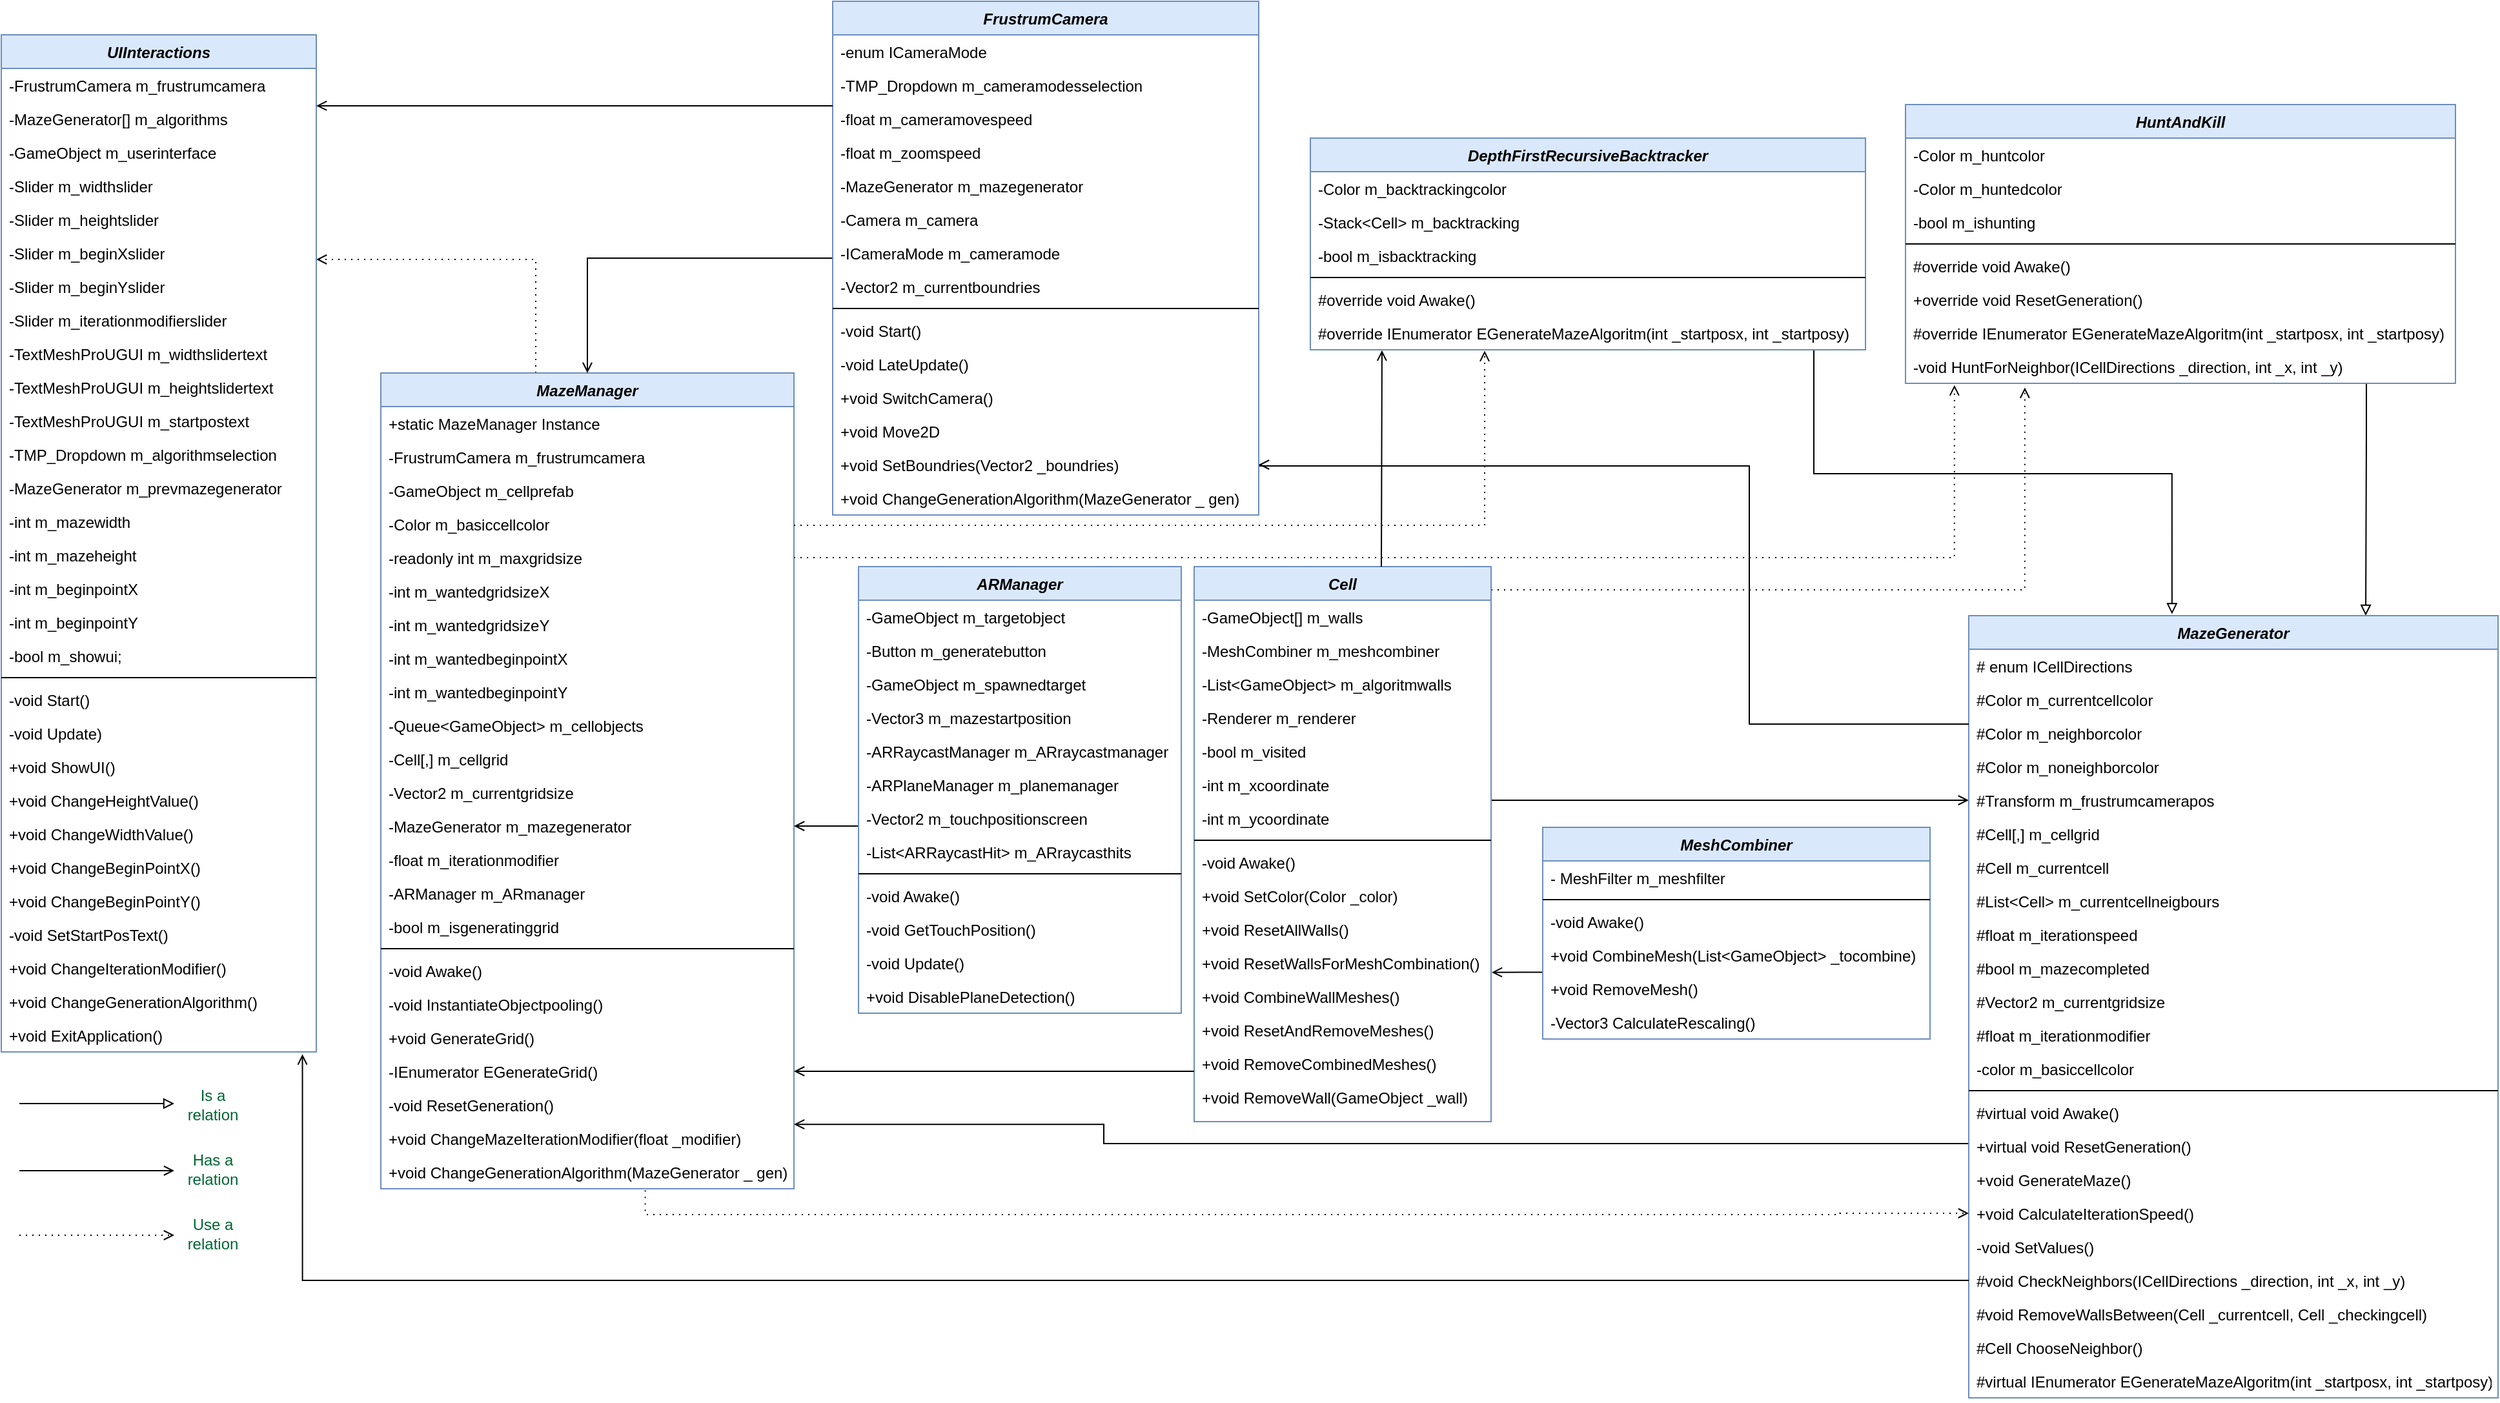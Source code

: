<mxfile version="16.5.6" type="device"><diagram id="C5RBs43oDa-KdzZeNtuy" name="Page-1"><mxGraphModel dx="3574" dy="1006" grid="1" gridSize="10" guides="1" tooltips="1" connect="1" arrows="1" fold="1" page="1" pageScale="1" pageWidth="827" pageHeight="1169" math="0" shadow="0"><root><mxCell id="WIyWlLk6GJQsqaUBKTNV-0"/><mxCell id="WIyWlLk6GJQsqaUBKTNV-1" parent="WIyWlLk6GJQsqaUBKTNV-0"/><mxCell id="4rWdpl6CpF9wYyraY0wM-166" style="edgeStyle=orthogonalEdgeStyle;rounded=0;orthogonalLoop=1;jettySize=auto;html=1;fontColor=#006633;endArrow=open;endFill=0;entryX=0;entryY=0.5;entryDx=0;entryDy=0;" parent="WIyWlLk6GJQsqaUBKTNV-1" target="4rWdpl6CpF9wYyraY0wM-70" edge="1"><mxGeometry relative="1" as="geometry"><mxPoint x="-180" y="596" as="targetPoint"/><Array as="points"><mxPoint x="-500" y="619"/><mxPoint x="-500" y="619"/></Array><mxPoint x="-480" y="619" as="sourcePoint"/></mxGeometry></mxCell><mxCell id="4rWdpl6CpF9wYyraY0wM-194" style="edgeStyle=orthogonalEdgeStyle;rounded=0;orthogonalLoop=1;jettySize=auto;html=1;dashed=1;dashPattern=1 4;fontColor=#006633;endArrow=open;endFill=0;entryX=0.217;entryY=1.125;entryDx=0;entryDy=0;entryPerimeter=0;" parent="WIyWlLk6GJQsqaUBKTNV-1" source="4rWdpl6CpF9wYyraY0wM-0" target="4rWdpl6CpF9wYyraY0wM-66" edge="1"><mxGeometry relative="1" as="geometry"><mxPoint x="-330" y="426" as="targetPoint"/><Array as="points"><mxPoint x="-87" y="456"/></Array><mxPoint x="-480" y="456" as="sourcePoint"/></mxGeometry></mxCell><mxCell id="4rWdpl6CpF9wYyraY0wM-0" value="Cell" style="swimlane;fontStyle=3;align=center;verticalAlign=top;childLayout=stackLayout;horizontal=1;startSize=26;horizontalStack=0;resizeParent=1;resizeLast=0;collapsible=1;marginBottom=0;rounded=0;shadow=0;strokeWidth=1;fillColor=#dae8fc;strokeColor=#6c8ebf;" parent="WIyWlLk6GJQsqaUBKTNV-1" vertex="1"><mxGeometry x="-730" y="438" width="230" height="430" as="geometry"><mxRectangle x="230" y="140" width="160" height="26" as="alternateBounds"/></mxGeometry></mxCell><mxCell id="4rWdpl6CpF9wYyraY0wM-3" value="-GameObject[] m_walls" style="text;align=left;verticalAlign=top;spacingLeft=4;spacingRight=4;overflow=hidden;rotatable=0;points=[[0,0.5],[1,0.5]];portConstraint=eastwest;rounded=0;shadow=0;html=0;" parent="4rWdpl6CpF9wYyraY0wM-0" vertex="1"><mxGeometry y="26" width="230" height="26" as="geometry"/></mxCell><mxCell id="4rWdpl6CpF9wYyraY0wM-39" value="-MeshCombiner m_meshcombiner" style="text;align=left;verticalAlign=top;spacingLeft=4;spacingRight=4;overflow=hidden;rotatable=0;points=[[0,0.5],[1,0.5]];portConstraint=eastwest;rounded=0;shadow=0;html=0;" parent="4rWdpl6CpF9wYyraY0wM-0" vertex="1"><mxGeometry y="52" width="230" height="26" as="geometry"/></mxCell><mxCell id="4rWdpl6CpF9wYyraY0wM-40" value="-List&lt;GameObject&gt; m_algoritmwalls" style="text;align=left;verticalAlign=top;spacingLeft=4;spacingRight=4;overflow=hidden;rotatable=0;points=[[0,0.5],[1,0.5]];portConstraint=eastwest;rounded=0;shadow=0;html=0;" parent="4rWdpl6CpF9wYyraY0wM-0" vertex="1"><mxGeometry y="78" width="230" height="26" as="geometry"/></mxCell><mxCell id="4rWdpl6CpF9wYyraY0wM-41" value="-Renderer m_renderer" style="text;align=left;verticalAlign=top;spacingLeft=4;spacingRight=4;overflow=hidden;rotatable=0;points=[[0,0.5],[1,0.5]];portConstraint=eastwest;rounded=0;shadow=0;html=0;" parent="4rWdpl6CpF9wYyraY0wM-0" vertex="1"><mxGeometry y="104" width="230" height="26" as="geometry"/></mxCell><mxCell id="4rWdpl6CpF9wYyraY0wM-42" value="-bool m_visited" style="text;align=left;verticalAlign=top;spacingLeft=4;spacingRight=4;overflow=hidden;rotatable=0;points=[[0,0.5],[1,0.5]];portConstraint=eastwest;rounded=0;shadow=0;html=0;" parent="4rWdpl6CpF9wYyraY0wM-0" vertex="1"><mxGeometry y="130" width="230" height="26" as="geometry"/></mxCell><mxCell id="4rWdpl6CpF9wYyraY0wM-43" value="-int m_xcoordinate" style="text;align=left;verticalAlign=top;spacingLeft=4;spacingRight=4;overflow=hidden;rotatable=0;points=[[0,0.5],[1,0.5]];portConstraint=eastwest;rounded=0;shadow=0;html=0;" parent="4rWdpl6CpF9wYyraY0wM-0" vertex="1"><mxGeometry y="156" width="230" height="26" as="geometry"/></mxCell><mxCell id="4rWdpl6CpF9wYyraY0wM-44" value="-int m_ycoordinate" style="text;align=left;verticalAlign=top;spacingLeft=4;spacingRight=4;overflow=hidden;rotatable=0;points=[[0,0.5],[1,0.5]];portConstraint=eastwest;rounded=0;shadow=0;html=0;" parent="4rWdpl6CpF9wYyraY0wM-0" vertex="1"><mxGeometry y="182" width="230" height="26" as="geometry"/></mxCell><mxCell id="4rWdpl6CpF9wYyraY0wM-4" value="" style="line;html=1;strokeWidth=1;align=left;verticalAlign=middle;spacingTop=-1;spacingLeft=3;spacingRight=3;rotatable=0;labelPosition=right;points=[];portConstraint=eastwest;" parent="4rWdpl6CpF9wYyraY0wM-0" vertex="1"><mxGeometry y="208" width="230" height="8" as="geometry"/></mxCell><mxCell id="4rWdpl6CpF9wYyraY0wM-54" value="-void Awake()" style="text;align=left;verticalAlign=top;spacingLeft=4;spacingRight=4;overflow=hidden;rotatable=0;points=[[0,0.5],[1,0.5]];portConstraint=eastwest;" parent="4rWdpl6CpF9wYyraY0wM-0" vertex="1"><mxGeometry y="216" width="230" height="26" as="geometry"/></mxCell><mxCell id="4rWdpl6CpF9wYyraY0wM-5" value="+void SetColor(Color _color)" style="text;align=left;verticalAlign=top;spacingLeft=4;spacingRight=4;overflow=hidden;rotatable=0;points=[[0,0.5],[1,0.5]];portConstraint=eastwest;" parent="4rWdpl6CpF9wYyraY0wM-0" vertex="1"><mxGeometry y="242" width="230" height="26" as="geometry"/></mxCell><mxCell id="4rWdpl6CpF9wYyraY0wM-45" value="+void ResetAllWalls()" style="text;align=left;verticalAlign=top;spacingLeft=4;spacingRight=4;overflow=hidden;rotatable=0;points=[[0,0.5],[1,0.5]];portConstraint=eastwest;" parent="4rWdpl6CpF9wYyraY0wM-0" vertex="1"><mxGeometry y="268" width="230" height="26" as="geometry"/></mxCell><mxCell id="4rWdpl6CpF9wYyraY0wM-49" value="+void ResetWallsForMeshCombination()" style="text;align=left;verticalAlign=top;spacingLeft=4;spacingRight=4;overflow=hidden;rotatable=0;points=[[0,0.5],[1,0.5]];portConstraint=eastwest;" parent="4rWdpl6CpF9wYyraY0wM-0" vertex="1"><mxGeometry y="294" width="230" height="26" as="geometry"/></mxCell><mxCell id="4rWdpl6CpF9wYyraY0wM-50" value="+void CombineWallMeshes()    " style="text;align=left;verticalAlign=top;spacingLeft=4;spacingRight=4;overflow=hidden;rotatable=0;points=[[0,0.5],[1,0.5]];portConstraint=eastwest;" parent="4rWdpl6CpF9wYyraY0wM-0" vertex="1"><mxGeometry y="320" width="230" height="26" as="geometry"/></mxCell><mxCell id="4rWdpl6CpF9wYyraY0wM-51" value="+void ResetAndRemoveMeshes()" style="text;align=left;verticalAlign=top;spacingLeft=4;spacingRight=4;overflow=hidden;rotatable=0;points=[[0,0.5],[1,0.5]];portConstraint=eastwest;" parent="4rWdpl6CpF9wYyraY0wM-0" vertex="1"><mxGeometry y="346" width="230" height="26" as="geometry"/></mxCell><mxCell id="4rWdpl6CpF9wYyraY0wM-52" value="+void RemoveCombinedMeshes()" style="text;align=left;verticalAlign=top;spacingLeft=4;spacingRight=4;overflow=hidden;rotatable=0;points=[[0,0.5],[1,0.5]];portConstraint=eastwest;" parent="4rWdpl6CpF9wYyraY0wM-0" vertex="1"><mxGeometry y="372" width="230" height="26" as="geometry"/></mxCell><mxCell id="4rWdpl6CpF9wYyraY0wM-53" value="+void RemoveWall(GameObject _wall)" style="text;align=left;verticalAlign=top;spacingLeft=4;spacingRight=4;overflow=hidden;rotatable=0;points=[[0,0.5],[1,0.5]];portConstraint=eastwest;" parent="4rWdpl6CpF9wYyraY0wM-0" vertex="1"><mxGeometry y="398" width="230" height="26" as="geometry"/></mxCell><mxCell id="4rWdpl6CpF9wYyraY0wM-164" style="edgeStyle=orthogonalEdgeStyle;rounded=0;orthogonalLoop=1;jettySize=auto;html=1;entryX=0.384;entryY=-0.002;entryDx=0;entryDy=0;entryPerimeter=0;fontColor=#006633;endArrow=block;endFill=0;" parent="WIyWlLk6GJQsqaUBKTNV-1" source="4rWdpl6CpF9wYyraY0wM-11" target="4rWdpl6CpF9wYyraY0wM-23" edge="1"><mxGeometry relative="1" as="geometry"><Array as="points"><mxPoint x="-250" y="366"/><mxPoint x="27" y="366"/></Array></mxGeometry></mxCell><mxCell id="4rWdpl6CpF9wYyraY0wM-11" value="DepthFirstRecursiveBacktracker" style="swimlane;fontStyle=3;align=center;verticalAlign=top;childLayout=stackLayout;horizontal=1;startSize=26;horizontalStack=0;resizeParent=1;resizeLast=0;collapsible=1;marginBottom=0;rounded=0;shadow=0;strokeWidth=1;fillColor=#dae8fc;strokeColor=#6c8ebf;" parent="WIyWlLk6GJQsqaUBKTNV-1" vertex="1"><mxGeometry x="-640" y="106" width="430" height="164" as="geometry"><mxRectangle x="230" y="140" width="160" height="26" as="alternateBounds"/></mxGeometry></mxCell><mxCell id="4rWdpl6CpF9wYyraY0wM-12" value="-Color m_backtrackingcolor" style="text;align=left;verticalAlign=top;spacingLeft=4;spacingRight=4;overflow=hidden;rotatable=0;points=[[0,0.5],[1,0.5]];portConstraint=eastwest;rounded=0;shadow=0;html=0;" parent="4rWdpl6CpF9wYyraY0wM-11" vertex="1"><mxGeometry y="26" width="430" height="26" as="geometry"/></mxCell><mxCell id="4rWdpl6CpF9wYyraY0wM-58" value="-Stack&lt;Cell&gt; m_backtracking" style="text;align=left;verticalAlign=top;spacingLeft=4;spacingRight=4;overflow=hidden;rotatable=0;points=[[0,0.5],[1,0.5]];portConstraint=eastwest;rounded=0;shadow=0;html=0;" parent="4rWdpl6CpF9wYyraY0wM-11" vertex="1"><mxGeometry y="52" width="430" height="26" as="geometry"/></mxCell><mxCell id="4rWdpl6CpF9wYyraY0wM-59" value="-bool m_isbacktracking" style="text;align=left;verticalAlign=top;spacingLeft=4;spacingRight=4;overflow=hidden;rotatable=0;points=[[0,0.5],[1,0.5]];portConstraint=eastwest;rounded=0;shadow=0;html=0;" parent="4rWdpl6CpF9wYyraY0wM-11" vertex="1"><mxGeometry y="78" width="430" height="26" as="geometry"/></mxCell><mxCell id="4rWdpl6CpF9wYyraY0wM-13" value="" style="line;html=1;strokeWidth=1;align=left;verticalAlign=middle;spacingTop=-1;spacingLeft=3;spacingRight=3;rotatable=0;labelPosition=right;points=[];portConstraint=eastwest;" parent="4rWdpl6CpF9wYyraY0wM-11" vertex="1"><mxGeometry y="104" width="430" height="8" as="geometry"/></mxCell><mxCell id="4rWdpl6CpF9wYyraY0wM-14" value="#override void Awake()" style="text;align=left;verticalAlign=top;spacingLeft=4;spacingRight=4;overflow=hidden;rotatable=0;points=[[0,0.5],[1,0.5]];portConstraint=eastwest;" parent="4rWdpl6CpF9wYyraY0wM-11" vertex="1"><mxGeometry y="112" width="430" height="26" as="geometry"/></mxCell><mxCell id="4rWdpl6CpF9wYyraY0wM-60" value="#override IEnumerator EGenerateMazeAlgoritm(int _startposx, int _startposy)" style="text;align=left;verticalAlign=top;spacingLeft=4;spacingRight=4;overflow=hidden;rotatable=0;points=[[0,0.5],[1,0.5]];portConstraint=eastwest;" parent="4rWdpl6CpF9wYyraY0wM-11" vertex="1"><mxGeometry y="138" width="430" height="26" as="geometry"/></mxCell><mxCell id="4rWdpl6CpF9wYyraY0wM-165" style="edgeStyle=orthogonalEdgeStyle;rounded=0;orthogonalLoop=1;jettySize=auto;html=1;fontColor=#006633;endArrow=block;endFill=0;entryX=0.75;entryY=0;entryDx=0;entryDy=0;" parent="WIyWlLk6GJQsqaUBKTNV-1" source="4rWdpl6CpF9wYyraY0wM-15" target="4rWdpl6CpF9wYyraY0wM-23" edge="1"><mxGeometry relative="1" as="geometry"><Array as="points"><mxPoint x="178" y="336"/><mxPoint x="177" y="476"/></Array></mxGeometry></mxCell><mxCell id="4rWdpl6CpF9wYyraY0wM-15" value="HuntAndKill" style="swimlane;fontStyle=3;align=center;verticalAlign=top;childLayout=stackLayout;horizontal=1;startSize=26;horizontalStack=0;resizeParent=1;resizeLast=0;collapsible=1;marginBottom=0;rounded=0;shadow=0;strokeWidth=1;fillColor=#dae8fc;strokeColor=#6c8ebf;" parent="WIyWlLk6GJQsqaUBKTNV-1" vertex="1"><mxGeometry x="-179" y="80" width="426" height="216" as="geometry"><mxRectangle x="230" y="140" width="160" height="26" as="alternateBounds"/></mxGeometry></mxCell><mxCell id="4rWdpl6CpF9wYyraY0wM-16" value="-Color m_huntcolor" style="text;align=left;verticalAlign=top;spacingLeft=4;spacingRight=4;overflow=hidden;rotatable=0;points=[[0,0.5],[1,0.5]];portConstraint=eastwest;rounded=0;shadow=0;html=0;" parent="4rWdpl6CpF9wYyraY0wM-15" vertex="1"><mxGeometry y="26" width="426" height="26" as="geometry"/></mxCell><mxCell id="4rWdpl6CpF9wYyraY0wM-62" value="-Color m_huntedcolor" style="text;align=left;verticalAlign=top;spacingLeft=4;spacingRight=4;overflow=hidden;rotatable=0;points=[[0,0.5],[1,0.5]];portConstraint=eastwest;rounded=0;shadow=0;html=0;" parent="4rWdpl6CpF9wYyraY0wM-15" vertex="1"><mxGeometry y="52" width="426" height="26" as="geometry"/></mxCell><mxCell id="4rWdpl6CpF9wYyraY0wM-63" value="-bool m_ishunting" style="text;align=left;verticalAlign=top;spacingLeft=4;spacingRight=4;overflow=hidden;rotatable=0;points=[[0,0.5],[1,0.5]];portConstraint=eastwest;rounded=0;shadow=0;html=0;" parent="4rWdpl6CpF9wYyraY0wM-15" vertex="1"><mxGeometry y="78" width="426" height="26" as="geometry"/></mxCell><mxCell id="4rWdpl6CpF9wYyraY0wM-17" value="" style="line;html=1;strokeWidth=1;align=left;verticalAlign=middle;spacingTop=-1;spacingLeft=3;spacingRight=3;rotatable=0;labelPosition=right;points=[];portConstraint=eastwest;" parent="4rWdpl6CpF9wYyraY0wM-15" vertex="1"><mxGeometry y="104" width="426" height="8" as="geometry"/></mxCell><mxCell id="4rWdpl6CpF9wYyraY0wM-18" value="#override void Awake()" style="text;align=left;verticalAlign=top;spacingLeft=4;spacingRight=4;overflow=hidden;rotatable=0;points=[[0,0.5],[1,0.5]];portConstraint=eastwest;" parent="4rWdpl6CpF9wYyraY0wM-15" vertex="1"><mxGeometry y="112" width="426" height="26" as="geometry"/></mxCell><mxCell id="4rWdpl6CpF9wYyraY0wM-64" value="+override void ResetGeneration()" style="text;align=left;verticalAlign=top;spacingLeft=4;spacingRight=4;overflow=hidden;rotatable=0;points=[[0,0.5],[1,0.5]];portConstraint=eastwest;" parent="4rWdpl6CpF9wYyraY0wM-15" vertex="1"><mxGeometry y="138" width="426" height="26" as="geometry"/></mxCell><mxCell id="4rWdpl6CpF9wYyraY0wM-65" value="#override IEnumerator EGenerateMazeAlgoritm(int _startposx, int _startposy)" style="text;align=left;verticalAlign=top;spacingLeft=4;spacingRight=4;overflow=hidden;rotatable=0;points=[[0,0.5],[1,0.5]];portConstraint=eastwest;" parent="4rWdpl6CpF9wYyraY0wM-15" vertex="1"><mxGeometry y="164" width="426" height="26" as="geometry"/></mxCell><mxCell id="4rWdpl6CpF9wYyraY0wM-66" value="-void HuntForNeighbor(ICellDirections _direction, int _x, int _y)" style="text;align=left;verticalAlign=top;spacingLeft=4;spacingRight=4;overflow=hidden;rotatable=0;points=[[0,0.5],[1,0.5]];portConstraint=eastwest;" parent="4rWdpl6CpF9wYyraY0wM-15" vertex="1"><mxGeometry y="190" width="426" height="26" as="geometry"/></mxCell><mxCell id="4rWdpl6CpF9wYyraY0wM-201" style="edgeStyle=orthogonalEdgeStyle;rounded=0;orthogonalLoop=1;jettySize=auto;html=1;dashed=1;dashPattern=1 4;fontColor=#006633;endArrow=open;endFill=0;" parent="WIyWlLk6GJQsqaUBKTNV-1" source="4rWdpl6CpF9wYyraY0wM-19" target="4rWdpl6CpF9wYyraY0wM-138" edge="1"><mxGeometry relative="1" as="geometry"><Array as="points"><mxPoint x="-1240" y="200"/></Array><mxPoint x="-1350" y="240" as="targetPoint"/></mxGeometry></mxCell><mxCell id="4rWdpl6CpF9wYyraY0wM-19" value="MazeManager" style="swimlane;fontStyle=3;align=center;verticalAlign=top;childLayout=stackLayout;horizontal=1;startSize=26;horizontalStack=0;resizeParent=1;resizeLast=0;collapsible=1;marginBottom=0;rounded=0;shadow=0;strokeWidth=1;fillColor=#dae8fc;strokeColor=#6c8ebf;" parent="WIyWlLk6GJQsqaUBKTNV-1" vertex="1"><mxGeometry x="-1360" y="288" width="320" height="632" as="geometry"><mxRectangle x="230" y="140" width="160" height="26" as="alternateBounds"/></mxGeometry></mxCell><mxCell id="4rWdpl6CpF9wYyraY0wM-20" value="+static MazeManager Instance" style="text;align=left;verticalAlign=top;spacingLeft=4;spacingRight=4;overflow=hidden;rotatable=0;points=[[0,0.5],[1,0.5]];portConstraint=eastwest;rounded=0;shadow=0;html=0;" parent="4rWdpl6CpF9wYyraY0wM-19" vertex="1"><mxGeometry y="26" width="320" height="26" as="geometry"/></mxCell><mxCell id="4rWdpl6CpF9wYyraY0wM-90" value="-FrustrumCamera m_frustrumcamera" style="text;align=left;verticalAlign=top;spacingLeft=4;spacingRight=4;overflow=hidden;rotatable=0;points=[[0,0.5],[1,0.5]];portConstraint=eastwest;rounded=0;shadow=0;html=0;" parent="4rWdpl6CpF9wYyraY0wM-19" vertex="1"><mxGeometry y="52" width="320" height="26" as="geometry"/></mxCell><mxCell id="4rWdpl6CpF9wYyraY0wM-91" value="-GameObject m_cellprefab" style="text;align=left;verticalAlign=top;spacingLeft=4;spacingRight=4;overflow=hidden;rotatable=0;points=[[0,0.5],[1,0.5]];portConstraint=eastwest;rounded=0;shadow=0;html=0;" parent="4rWdpl6CpF9wYyraY0wM-19" vertex="1"><mxGeometry y="78" width="320" height="26" as="geometry"/></mxCell><mxCell id="4rWdpl6CpF9wYyraY0wM-92" value="-Color m_basiccellcolor" style="text;align=left;verticalAlign=top;spacingLeft=4;spacingRight=4;overflow=hidden;rotatable=0;points=[[0,0.5],[1,0.5]];portConstraint=eastwest;rounded=0;shadow=0;html=0;" parent="4rWdpl6CpF9wYyraY0wM-19" vertex="1"><mxGeometry y="104" width="320" height="26" as="geometry"/></mxCell><mxCell id="4rWdpl6CpF9wYyraY0wM-100" value="-readonly int m_maxgridsize" style="text;align=left;verticalAlign=top;spacingLeft=4;spacingRight=4;overflow=hidden;rotatable=0;points=[[0,0.5],[1,0.5]];portConstraint=eastwest;rounded=0;shadow=0;html=0;" parent="4rWdpl6CpF9wYyraY0wM-19" vertex="1"><mxGeometry y="130" width="320" height="26" as="geometry"/></mxCell><mxCell id="4rWdpl6CpF9wYyraY0wM-101" value="-int m_wantedgridsizeX" style="text;align=left;verticalAlign=top;spacingLeft=4;spacingRight=4;overflow=hidden;rotatable=0;points=[[0,0.5],[1,0.5]];portConstraint=eastwest;rounded=0;shadow=0;html=0;" parent="4rWdpl6CpF9wYyraY0wM-19" vertex="1"><mxGeometry y="156" width="320" height="26" as="geometry"/></mxCell><mxCell id="4rWdpl6CpF9wYyraY0wM-102" value="-int m_wantedgridsizeY" style="text;align=left;verticalAlign=top;spacingLeft=4;spacingRight=4;overflow=hidden;rotatable=0;points=[[0,0.5],[1,0.5]];portConstraint=eastwest;rounded=0;shadow=0;html=0;" parent="4rWdpl6CpF9wYyraY0wM-19" vertex="1"><mxGeometry y="182" width="320" height="26" as="geometry"/></mxCell><mxCell id="4rWdpl6CpF9wYyraY0wM-103" value="-int m_wantedbeginpointX" style="text;align=left;verticalAlign=top;spacingLeft=4;spacingRight=4;overflow=hidden;rotatable=0;points=[[0,0.5],[1,0.5]];portConstraint=eastwest;rounded=0;shadow=0;html=0;" parent="4rWdpl6CpF9wYyraY0wM-19" vertex="1"><mxGeometry y="208" width="320" height="26" as="geometry"/></mxCell><mxCell id="4rWdpl6CpF9wYyraY0wM-104" value="-int m_wantedbeginpointY" style="text;align=left;verticalAlign=top;spacingLeft=4;spacingRight=4;overflow=hidden;rotatable=0;points=[[0,0.5],[1,0.5]];portConstraint=eastwest;rounded=0;shadow=0;html=0;" parent="4rWdpl6CpF9wYyraY0wM-19" vertex="1"><mxGeometry y="234" width="320" height="26" as="geometry"/></mxCell><mxCell id="4rWdpl6CpF9wYyraY0wM-105" value="-Queue&lt;GameObject&gt; m_cellobjects" style="text;align=left;verticalAlign=top;spacingLeft=4;spacingRight=4;overflow=hidden;rotatable=0;points=[[0,0.5],[1,0.5]];portConstraint=eastwest;rounded=0;shadow=0;html=0;" parent="4rWdpl6CpF9wYyraY0wM-19" vertex="1"><mxGeometry y="260" width="320" height="26" as="geometry"/></mxCell><mxCell id="4rWdpl6CpF9wYyraY0wM-106" value="-Cell[,] m_cellgrid" style="text;align=left;verticalAlign=top;spacingLeft=4;spacingRight=4;overflow=hidden;rotatable=0;points=[[0,0.5],[1,0.5]];portConstraint=eastwest;rounded=0;shadow=0;html=0;" parent="4rWdpl6CpF9wYyraY0wM-19" vertex="1"><mxGeometry y="286" width="320" height="26" as="geometry"/></mxCell><mxCell id="4rWdpl6CpF9wYyraY0wM-107" value="-Vector2 m_currentgridsize" style="text;align=left;verticalAlign=top;spacingLeft=4;spacingRight=4;overflow=hidden;rotatable=0;points=[[0,0.5],[1,0.5]];portConstraint=eastwest;rounded=0;shadow=0;html=0;" parent="4rWdpl6CpF9wYyraY0wM-19" vertex="1"><mxGeometry y="312" width="320" height="26" as="geometry"/></mxCell><mxCell id="4rWdpl6CpF9wYyraY0wM-89" value="-MazeGenerator m_mazegenerator" style="text;align=left;verticalAlign=top;spacingLeft=4;spacingRight=4;overflow=hidden;rotatable=0;points=[[0,0.5],[1,0.5]];portConstraint=eastwest;rounded=0;shadow=0;html=0;" parent="4rWdpl6CpF9wYyraY0wM-19" vertex="1"><mxGeometry y="338" width="320" height="26" as="geometry"/></mxCell><mxCell id="4rWdpl6CpF9wYyraY0wM-108" value="-float m_iterationmodifier" style="text;align=left;verticalAlign=top;spacingLeft=4;spacingRight=4;overflow=hidden;rotatable=0;points=[[0,0.5],[1,0.5]];portConstraint=eastwest;rounded=0;shadow=0;html=0;" parent="4rWdpl6CpF9wYyraY0wM-19" vertex="1"><mxGeometry y="364" width="320" height="26" as="geometry"/></mxCell><mxCell id="khYzuCj1tqdCpnQ2MoFA-79" value="-ARManager m_ARmanager" style="text;align=left;verticalAlign=top;spacingLeft=4;spacingRight=4;overflow=hidden;rotatable=0;points=[[0,0.5],[1,0.5]];portConstraint=eastwest;rounded=0;shadow=0;html=0;" vertex="1" parent="4rWdpl6CpF9wYyraY0wM-19"><mxGeometry y="390" width="320" height="26" as="geometry"/></mxCell><mxCell id="khYzuCj1tqdCpnQ2MoFA-80" value="-bool m_isgeneratinggrid" style="text;align=left;verticalAlign=top;spacingLeft=4;spacingRight=4;overflow=hidden;rotatable=0;points=[[0,0.5],[1,0.5]];portConstraint=eastwest;rounded=0;shadow=0;html=0;" vertex="1" parent="4rWdpl6CpF9wYyraY0wM-19"><mxGeometry y="416" width="320" height="26" as="geometry"/></mxCell><mxCell id="4rWdpl6CpF9wYyraY0wM-21" value="" style="line;html=1;strokeWidth=1;align=left;verticalAlign=middle;spacingTop=-1;spacingLeft=3;spacingRight=3;rotatable=0;labelPosition=right;points=[];portConstraint=eastwest;" parent="4rWdpl6CpF9wYyraY0wM-19" vertex="1"><mxGeometry y="442" width="320" height="8" as="geometry"/></mxCell><mxCell id="4rWdpl6CpF9wYyraY0wM-98" value="-void Awake()" style="text;align=left;verticalAlign=top;spacingLeft=4;spacingRight=4;overflow=hidden;rotatable=0;points=[[0,0.5],[1,0.5]];portConstraint=eastwest;" parent="4rWdpl6CpF9wYyraY0wM-19" vertex="1"><mxGeometry y="450" width="320" height="26" as="geometry"/></mxCell><mxCell id="4rWdpl6CpF9wYyraY0wM-109" value="-void InstantiateObjectpooling()" style="text;align=left;verticalAlign=top;spacingLeft=4;spacingRight=4;overflow=hidden;rotatable=0;points=[[0,0.5],[1,0.5]];portConstraint=eastwest;" parent="4rWdpl6CpF9wYyraY0wM-19" vertex="1"><mxGeometry y="476" width="320" height="26" as="geometry"/></mxCell><mxCell id="4rWdpl6CpF9wYyraY0wM-110" value="+void GenerateGrid()" style="text;align=left;verticalAlign=top;spacingLeft=4;spacingRight=4;overflow=hidden;rotatable=0;points=[[0,0.5],[1,0.5]];portConstraint=eastwest;" parent="4rWdpl6CpF9wYyraY0wM-19" vertex="1"><mxGeometry y="502" width="320" height="26" as="geometry"/></mxCell><mxCell id="4rWdpl6CpF9wYyraY0wM-111" value="-IEnumerator EGenerateGrid()" style="text;align=left;verticalAlign=top;spacingLeft=4;spacingRight=4;overflow=hidden;rotatable=0;points=[[0,0.5],[1,0.5]];portConstraint=eastwest;" parent="4rWdpl6CpF9wYyraY0wM-19" vertex="1"><mxGeometry y="528" width="320" height="26" as="geometry"/></mxCell><mxCell id="4rWdpl6CpF9wYyraY0wM-112" value="-void ResetGeneration()" style="text;align=left;verticalAlign=top;spacingLeft=4;spacingRight=4;overflow=hidden;rotatable=0;points=[[0,0.5],[1,0.5]];portConstraint=eastwest;" parent="4rWdpl6CpF9wYyraY0wM-19" vertex="1"><mxGeometry y="554" width="320" height="26" as="geometry"/></mxCell><mxCell id="4rWdpl6CpF9wYyraY0wM-113" value="+void ChangeMazeIterationModifier(float _modifier)" style="text;align=left;verticalAlign=top;spacingLeft=4;spacingRight=4;overflow=hidden;rotatable=0;points=[[0,0.5],[1,0.5]];portConstraint=eastwest;" parent="4rWdpl6CpF9wYyraY0wM-19" vertex="1"><mxGeometry y="580" width="320" height="26" as="geometry"/></mxCell><mxCell id="khYzuCj1tqdCpnQ2MoFA-3" value="+void ChangeGenerationAlgorithm(MazeGenerator _ gen)" style="text;align=left;verticalAlign=top;spacingLeft=4;spacingRight=4;overflow=hidden;rotatable=0;points=[[0,0.5],[1,0.5]];portConstraint=eastwest;" vertex="1" parent="4rWdpl6CpF9wYyraY0wM-19"><mxGeometry y="606" width="320" height="26" as="geometry"/></mxCell><mxCell id="4rWdpl6CpF9wYyraY0wM-171" style="edgeStyle=orthogonalEdgeStyle;rounded=0;orthogonalLoop=1;jettySize=auto;html=1;fontColor=#006633;endArrow=open;endFill=0;entryX=1;entryY=0.081;entryDx=0;entryDy=0;entryPerimeter=0;" parent="WIyWlLk6GJQsqaUBKTNV-1" source="4rWdpl6CpF9wYyraY0wM-23" target="4rWdpl6CpF9wYyraY0wM-113" edge="1"><mxGeometry relative="1" as="geometry"><Array as="points"><mxPoint x="-800" y="885"/><mxPoint x="-800" y="870"/></Array><mxPoint x="-1010" y="867" as="targetPoint"/></mxGeometry></mxCell><mxCell id="4rWdpl6CpF9wYyraY0wM-23" value="MazeGenerator" style="swimlane;fontStyle=3;align=center;verticalAlign=top;childLayout=stackLayout;horizontal=1;startSize=26;horizontalStack=0;resizeParent=1;resizeLast=0;collapsible=1;marginBottom=0;rounded=0;shadow=0;strokeWidth=1;fillColor=#dae8fc;strokeColor=#6c8ebf;" parent="WIyWlLk6GJQsqaUBKTNV-1" vertex="1"><mxGeometry x="-130" y="476" width="410" height="606" as="geometry"><mxRectangle x="230" y="140" width="160" height="26" as="alternateBounds"/></mxGeometry></mxCell><mxCell id="4rWdpl6CpF9wYyraY0wM-24" value="# enum ICellDirections" style="text;align=left;verticalAlign=top;spacingLeft=4;spacingRight=4;overflow=hidden;rotatable=0;points=[[0,0.5],[1,0.5]];portConstraint=eastwest;rounded=0;shadow=0;html=0;" parent="4rWdpl6CpF9wYyraY0wM-23" vertex="1"><mxGeometry y="26" width="410" height="26" as="geometry"/></mxCell><mxCell id="4rWdpl6CpF9wYyraY0wM-67" value="#Color m_currentcellcolor" style="text;align=left;verticalAlign=top;spacingLeft=4;spacingRight=4;overflow=hidden;rotatable=0;points=[[0,0.5],[1,0.5]];portConstraint=eastwest;rounded=0;shadow=0;html=0;" parent="4rWdpl6CpF9wYyraY0wM-23" vertex="1"><mxGeometry y="52" width="410" height="26" as="geometry"/></mxCell><mxCell id="4rWdpl6CpF9wYyraY0wM-68" value="#Color m_neighborcolor" style="text;align=left;verticalAlign=top;spacingLeft=4;spacingRight=4;overflow=hidden;rotatable=0;points=[[0,0.5],[1,0.5]];portConstraint=eastwest;rounded=0;shadow=0;html=0;" parent="4rWdpl6CpF9wYyraY0wM-23" vertex="1"><mxGeometry y="78" width="410" height="26" as="geometry"/></mxCell><mxCell id="4rWdpl6CpF9wYyraY0wM-69" value="#Color m_noneighborcolor" style="text;align=left;verticalAlign=top;spacingLeft=4;spacingRight=4;overflow=hidden;rotatable=0;points=[[0,0.5],[1,0.5]];portConstraint=eastwest;rounded=0;shadow=0;html=0;" parent="4rWdpl6CpF9wYyraY0wM-23" vertex="1"><mxGeometry y="104" width="410" height="26" as="geometry"/></mxCell><mxCell id="4rWdpl6CpF9wYyraY0wM-70" value="#Transform m_frustrumcamerapos" style="text;align=left;verticalAlign=top;spacingLeft=4;spacingRight=4;overflow=hidden;rotatable=0;points=[[0,0.5],[1,0.5]];portConstraint=eastwest;rounded=0;shadow=0;html=0;" parent="4rWdpl6CpF9wYyraY0wM-23" vertex="1"><mxGeometry y="130" width="410" height="26" as="geometry"/></mxCell><mxCell id="4rWdpl6CpF9wYyraY0wM-71" value="#Cell[,] m_cellgrid" style="text;align=left;verticalAlign=top;spacingLeft=4;spacingRight=4;overflow=hidden;rotatable=0;points=[[0,0.5],[1,0.5]];portConstraint=eastwest;rounded=0;shadow=0;html=0;" parent="4rWdpl6CpF9wYyraY0wM-23" vertex="1"><mxGeometry y="156" width="410" height="26" as="geometry"/></mxCell><mxCell id="4rWdpl6CpF9wYyraY0wM-72" value="#Cell m_currentcell" style="text;align=left;verticalAlign=top;spacingLeft=4;spacingRight=4;overflow=hidden;rotatable=0;points=[[0,0.5],[1,0.5]];portConstraint=eastwest;rounded=0;shadow=0;html=0;" parent="4rWdpl6CpF9wYyraY0wM-23" vertex="1"><mxGeometry y="182" width="410" height="26" as="geometry"/></mxCell><mxCell id="4rWdpl6CpF9wYyraY0wM-73" value="#List&lt;Cell&gt; m_currentcellneigbours" style="text;align=left;verticalAlign=top;spacingLeft=4;spacingRight=4;overflow=hidden;rotatable=0;points=[[0,0.5],[1,0.5]];portConstraint=eastwest;rounded=0;shadow=0;html=0;" parent="4rWdpl6CpF9wYyraY0wM-23" vertex="1"><mxGeometry y="208" width="410" height="26" as="geometry"/></mxCell><mxCell id="4rWdpl6CpF9wYyraY0wM-74" value="#float m_iterationspeed" style="text;align=left;verticalAlign=top;spacingLeft=4;spacingRight=4;overflow=hidden;rotatable=0;points=[[0,0.5],[1,0.5]];portConstraint=eastwest;rounded=0;shadow=0;html=0;" parent="4rWdpl6CpF9wYyraY0wM-23" vertex="1"><mxGeometry y="234" width="410" height="26" as="geometry"/></mxCell><mxCell id="4rWdpl6CpF9wYyraY0wM-75" value="#bool m_mazecompleted" style="text;align=left;verticalAlign=top;spacingLeft=4;spacingRight=4;overflow=hidden;rotatable=0;points=[[0,0.5],[1,0.5]];portConstraint=eastwest;rounded=0;shadow=0;html=0;" parent="4rWdpl6CpF9wYyraY0wM-23" vertex="1"><mxGeometry y="260" width="410" height="26" as="geometry"/></mxCell><mxCell id="4rWdpl6CpF9wYyraY0wM-76" value="#Vector2 m_currentgridsize" style="text;align=left;verticalAlign=top;spacingLeft=4;spacingRight=4;overflow=hidden;rotatable=0;points=[[0,0.5],[1,0.5]];portConstraint=eastwest;rounded=0;shadow=0;html=0;" parent="4rWdpl6CpF9wYyraY0wM-23" vertex="1"><mxGeometry y="286" width="410" height="26" as="geometry"/></mxCell><mxCell id="4rWdpl6CpF9wYyraY0wM-77" value="#float m_iterationmodifier" style="text;align=left;verticalAlign=top;spacingLeft=4;spacingRight=4;overflow=hidden;rotatable=0;points=[[0,0.5],[1,0.5]];portConstraint=eastwest;rounded=0;shadow=0;html=0;" parent="4rWdpl6CpF9wYyraY0wM-23" vertex="1"><mxGeometry y="312" width="410" height="26" as="geometry"/></mxCell><mxCell id="4rWdpl6CpF9wYyraY0wM-78" value="-color m_basiccellcolor" style="text;align=left;verticalAlign=top;spacingLeft=4;spacingRight=4;overflow=hidden;rotatable=0;points=[[0,0.5],[1,0.5]];portConstraint=eastwest;rounded=0;shadow=0;html=0;" parent="4rWdpl6CpF9wYyraY0wM-23" vertex="1"><mxGeometry y="338" width="410" height="26" as="geometry"/></mxCell><mxCell id="4rWdpl6CpF9wYyraY0wM-25" value="" style="line;html=1;strokeWidth=1;align=left;verticalAlign=middle;spacingTop=-1;spacingLeft=3;spacingRight=3;rotatable=0;labelPosition=right;points=[];portConstraint=eastwest;" parent="4rWdpl6CpF9wYyraY0wM-23" vertex="1"><mxGeometry y="364" width="410" height="8" as="geometry"/></mxCell><mxCell id="4rWdpl6CpF9wYyraY0wM-26" value="#virtual void Awake()" style="text;align=left;verticalAlign=top;spacingLeft=4;spacingRight=4;overflow=hidden;rotatable=0;points=[[0,0.5],[1,0.5]];portConstraint=eastwest;" parent="4rWdpl6CpF9wYyraY0wM-23" vertex="1"><mxGeometry y="372" width="410" height="26" as="geometry"/></mxCell><mxCell id="4rWdpl6CpF9wYyraY0wM-79" value="+virtual void ResetGeneration()" style="text;align=left;verticalAlign=top;spacingLeft=4;spacingRight=4;overflow=hidden;rotatable=0;points=[[0,0.5],[1,0.5]];portConstraint=eastwest;" parent="4rWdpl6CpF9wYyraY0wM-23" vertex="1"><mxGeometry y="398" width="410" height="26" as="geometry"/></mxCell><mxCell id="4rWdpl6CpF9wYyraY0wM-80" value="+void GenerateMaze()" style="text;align=left;verticalAlign=top;spacingLeft=4;spacingRight=4;overflow=hidden;rotatable=0;points=[[0,0.5],[1,0.5]];portConstraint=eastwest;" parent="4rWdpl6CpF9wYyraY0wM-23" vertex="1"><mxGeometry y="424" width="410" height="26" as="geometry"/></mxCell><mxCell id="4rWdpl6CpF9wYyraY0wM-82" value="+void CalculateIterationSpeed()" style="text;align=left;verticalAlign=top;spacingLeft=4;spacingRight=4;overflow=hidden;rotatable=0;points=[[0,0.5],[1,0.5]];portConstraint=eastwest;" parent="4rWdpl6CpF9wYyraY0wM-23" vertex="1"><mxGeometry y="450" width="410" height="26" as="geometry"/></mxCell><mxCell id="4rWdpl6CpF9wYyraY0wM-83" value="-void SetValues()" style="text;align=left;verticalAlign=top;spacingLeft=4;spacingRight=4;overflow=hidden;rotatable=0;points=[[0,0.5],[1,0.5]];portConstraint=eastwest;" parent="4rWdpl6CpF9wYyraY0wM-23" vertex="1"><mxGeometry y="476" width="410" height="26" as="geometry"/></mxCell><mxCell id="4rWdpl6CpF9wYyraY0wM-84" value="#void CheckNeighbors(ICellDirections _direction, int _x, int _y)" style="text;align=left;verticalAlign=top;spacingLeft=4;spacingRight=4;overflow=hidden;rotatable=0;points=[[0,0.5],[1,0.5]];portConstraint=eastwest;" parent="4rWdpl6CpF9wYyraY0wM-23" vertex="1"><mxGeometry y="502" width="410" height="26" as="geometry"/></mxCell><mxCell id="4rWdpl6CpF9wYyraY0wM-85" value="#void RemoveWallsBetween(Cell _currentcell, Cell _checkingcell)" style="text;align=left;verticalAlign=top;spacingLeft=4;spacingRight=4;overflow=hidden;rotatable=0;points=[[0,0.5],[1,0.5]];portConstraint=eastwest;" parent="4rWdpl6CpF9wYyraY0wM-23" vertex="1"><mxGeometry y="528" width="410" height="26" as="geometry"/></mxCell><mxCell id="4rWdpl6CpF9wYyraY0wM-86" value="#Cell ChooseNeighbor()" style="text;align=left;verticalAlign=top;spacingLeft=4;spacingRight=4;overflow=hidden;rotatable=0;points=[[0,0.5],[1,0.5]];portConstraint=eastwest;" parent="4rWdpl6CpF9wYyraY0wM-23" vertex="1"><mxGeometry y="554" width="410" height="26" as="geometry"/></mxCell><mxCell id="4rWdpl6CpF9wYyraY0wM-87" value="#virtual IEnumerator EGenerateMazeAlgoritm(int _startposx, int _startposy)" style="text;align=left;verticalAlign=top;spacingLeft=4;spacingRight=4;overflow=hidden;rotatable=0;points=[[0,0.5],[1,0.5]];portConstraint=eastwest;" parent="4rWdpl6CpF9wYyraY0wM-23" vertex="1"><mxGeometry y="580" width="410" height="26" as="geometry"/></mxCell><mxCell id="4rWdpl6CpF9wYyraY0wM-191" style="edgeStyle=orthogonalEdgeStyle;rounded=0;orthogonalLoop=1;jettySize=auto;html=1;entryX=0.5;entryY=0;entryDx=0;entryDy=0;fontColor=#006633;endArrow=open;endFill=0;" parent="WIyWlLk6GJQsqaUBKTNV-1" source="4rWdpl6CpF9wYyraY0wM-27" target="4rWdpl6CpF9wYyraY0wM-19" edge="1"><mxGeometry relative="1" as="geometry"/></mxCell><mxCell id="4rWdpl6CpF9wYyraY0wM-27" value="FrustrumCamera" style="swimlane;fontStyle=3;align=center;verticalAlign=top;childLayout=stackLayout;horizontal=1;startSize=26;horizontalStack=0;resizeParent=1;resizeLast=0;collapsible=1;marginBottom=0;rounded=0;shadow=0;strokeWidth=1;fillColor=#dae8fc;strokeColor=#6c8ebf;" parent="WIyWlLk6GJQsqaUBKTNV-1" vertex="1"><mxGeometry x="-1010" width="330" height="398" as="geometry"><mxRectangle x="230" y="140" width="160" height="26" as="alternateBounds"/></mxGeometry></mxCell><mxCell id="4rWdpl6CpF9wYyraY0wM-120" value="-enum ICameraMode" style="text;align=left;verticalAlign=top;spacingLeft=4;spacingRight=4;overflow=hidden;rotatable=0;points=[[0,0.5],[1,0.5]];portConstraint=eastwest;rounded=0;shadow=0;html=0;" parent="4rWdpl6CpF9wYyraY0wM-27" vertex="1"><mxGeometry y="26" width="330" height="26" as="geometry"/></mxCell><mxCell id="4rWdpl6CpF9wYyraY0wM-28" value="-TMP_Dropdown m_cameramodesselection" style="text;align=left;verticalAlign=top;spacingLeft=4;spacingRight=4;overflow=hidden;rotatable=0;points=[[0,0.5],[1,0.5]];portConstraint=eastwest;rounded=0;shadow=0;html=0;" parent="4rWdpl6CpF9wYyraY0wM-27" vertex="1"><mxGeometry y="52" width="330" height="26" as="geometry"/></mxCell><mxCell id="4rWdpl6CpF9wYyraY0wM-116" value="-float m_cameramovespeed" style="text;align=left;verticalAlign=top;spacingLeft=4;spacingRight=4;overflow=hidden;rotatable=0;points=[[0,0.5],[1,0.5]];portConstraint=eastwest;rounded=0;shadow=0;html=0;" parent="4rWdpl6CpF9wYyraY0wM-27" vertex="1"><mxGeometry y="78" width="330" height="26" as="geometry"/></mxCell><mxCell id="4rWdpl6CpF9wYyraY0wM-119" value="-float m_zoomspeed" style="text;align=left;verticalAlign=top;spacingLeft=4;spacingRight=4;overflow=hidden;rotatable=0;points=[[0,0.5],[1,0.5]];portConstraint=eastwest;rounded=0;shadow=0;html=0;" parent="4rWdpl6CpF9wYyraY0wM-27" vertex="1"><mxGeometry y="104" width="330" height="26" as="geometry"/></mxCell><mxCell id="6sWqu_cMgtq3Zlfwux5l-4" value="-MazeGenerator m_mazegenerator" style="text;align=left;verticalAlign=top;spacingLeft=4;spacingRight=4;overflow=hidden;rotatable=0;points=[[0,0.5],[1,0.5]];portConstraint=eastwest;rounded=0;shadow=0;html=0;" parent="4rWdpl6CpF9wYyraY0wM-27" vertex="1"><mxGeometry y="130" width="330" height="26" as="geometry"/></mxCell><mxCell id="4rWdpl6CpF9wYyraY0wM-121" value="-Camera m_camera" style="text;align=left;verticalAlign=top;spacingLeft=4;spacingRight=4;overflow=hidden;rotatable=0;points=[[0,0.5],[1,0.5]];portConstraint=eastwest;rounded=0;shadow=0;html=0;" parent="4rWdpl6CpF9wYyraY0wM-27" vertex="1"><mxGeometry y="156" width="330" height="26" as="geometry"/></mxCell><mxCell id="4rWdpl6CpF9wYyraY0wM-122" value="-ICameraMode m_cameramode" style="text;align=left;verticalAlign=top;spacingLeft=4;spacingRight=4;overflow=hidden;rotatable=0;points=[[0,0.5],[1,0.5]];portConstraint=eastwest;rounded=0;shadow=0;html=0;" parent="4rWdpl6CpF9wYyraY0wM-27" vertex="1"><mxGeometry y="182" width="330" height="26" as="geometry"/></mxCell><mxCell id="4rWdpl6CpF9wYyraY0wM-123" value="-Vector2 m_currentboundries" style="text;align=left;verticalAlign=top;spacingLeft=4;spacingRight=4;overflow=hidden;rotatable=0;points=[[0,0.5],[1,0.5]];portConstraint=eastwest;rounded=0;shadow=0;html=0;" parent="4rWdpl6CpF9wYyraY0wM-27" vertex="1"><mxGeometry y="208" width="330" height="26" as="geometry"/></mxCell><mxCell id="4rWdpl6CpF9wYyraY0wM-29" value="" style="line;html=1;strokeWidth=1;align=left;verticalAlign=middle;spacingTop=-1;spacingLeft=3;spacingRight=3;rotatable=0;labelPosition=right;points=[];portConstraint=eastwest;" parent="4rWdpl6CpF9wYyraY0wM-27" vertex="1"><mxGeometry y="234" width="330" height="8" as="geometry"/></mxCell><mxCell id="4rWdpl6CpF9wYyraY0wM-30" value="-void Start()" style="text;align=left;verticalAlign=top;spacingLeft=4;spacingRight=4;overflow=hidden;rotatable=0;points=[[0,0.5],[1,0.5]];portConstraint=eastwest;" parent="4rWdpl6CpF9wYyraY0wM-27" vertex="1"><mxGeometry y="242" width="330" height="26" as="geometry"/></mxCell><mxCell id="4rWdpl6CpF9wYyraY0wM-124" value="-void LateUpdate()" style="text;align=left;verticalAlign=top;spacingLeft=4;spacingRight=4;overflow=hidden;rotatable=0;points=[[0,0.5],[1,0.5]];portConstraint=eastwest;" parent="4rWdpl6CpF9wYyraY0wM-27" vertex="1"><mxGeometry y="268" width="330" height="26" as="geometry"/></mxCell><mxCell id="4rWdpl6CpF9wYyraY0wM-125" value="+void SwitchCamera()" style="text;align=left;verticalAlign=top;spacingLeft=4;spacingRight=4;overflow=hidden;rotatable=0;points=[[0,0.5],[1,0.5]];portConstraint=eastwest;" parent="4rWdpl6CpF9wYyraY0wM-27" vertex="1"><mxGeometry y="294" width="330" height="26" as="geometry"/></mxCell><mxCell id="4rWdpl6CpF9wYyraY0wM-126" value="+void Move2D" style="text;align=left;verticalAlign=top;spacingLeft=4;spacingRight=4;overflow=hidden;rotatable=0;points=[[0,0.5],[1,0.5]];portConstraint=eastwest;" parent="4rWdpl6CpF9wYyraY0wM-27" vertex="1"><mxGeometry y="320" width="330" height="26" as="geometry"/></mxCell><mxCell id="4rWdpl6CpF9wYyraY0wM-127" value="+void SetBoundries(Vector2 _boundries)" style="text;align=left;verticalAlign=top;spacingLeft=4;spacingRight=4;overflow=hidden;rotatable=0;points=[[0,0.5],[1,0.5]];portConstraint=eastwest;" parent="4rWdpl6CpF9wYyraY0wM-27" vertex="1"><mxGeometry y="346" width="330" height="26" as="geometry"/></mxCell><mxCell id="khYzuCj1tqdCpnQ2MoFA-5" value="+void ChangeGenerationAlgorithm(MazeGenerator _ gen)" style="text;align=left;verticalAlign=top;spacingLeft=4;spacingRight=4;overflow=hidden;rotatable=0;points=[[0,0.5],[1,0.5]];portConstraint=eastwest;" vertex="1" parent="4rWdpl6CpF9wYyraY0wM-27"><mxGeometry y="372" width="330" height="26" as="geometry"/></mxCell><mxCell id="4rWdpl6CpF9wYyraY0wM-192" style="edgeStyle=orthogonalEdgeStyle;rounded=0;orthogonalLoop=1;jettySize=auto;html=1;entryX=1.002;entryY=0.782;entryDx=0;entryDy=0;entryPerimeter=0;fontColor=#006633;endArrow=open;endFill=0;" parent="WIyWlLk6GJQsqaUBKTNV-1" source="4rWdpl6CpF9wYyraY0wM-31" target="4rWdpl6CpF9wYyraY0wM-49" edge="1"><mxGeometry relative="1" as="geometry"><Array as="points"><mxPoint x="-475" y="752"/></Array><mxPoint x="-480.23" y="751.666" as="targetPoint"/></mxGeometry></mxCell><mxCell id="4rWdpl6CpF9wYyraY0wM-31" value="MeshCombiner" style="swimlane;fontStyle=3;align=center;verticalAlign=top;childLayout=stackLayout;horizontal=1;startSize=26;horizontalStack=0;resizeParent=1;resizeLast=0;collapsible=1;marginBottom=0;rounded=0;shadow=0;strokeWidth=1;fillColor=#dae8fc;strokeColor=#6c8ebf;" parent="WIyWlLk6GJQsqaUBKTNV-1" vertex="1"><mxGeometry x="-460" y="640" width="300" height="164" as="geometry"><mxRectangle x="230" y="140" width="160" height="26" as="alternateBounds"/></mxGeometry></mxCell><mxCell id="4rWdpl6CpF9wYyraY0wM-32" value="- MeshFilter m_meshfilter" style="text;align=left;verticalAlign=top;spacingLeft=4;spacingRight=4;overflow=hidden;rotatable=0;points=[[0,0.5],[1,0.5]];portConstraint=eastwest;rounded=0;shadow=0;html=0;" parent="4rWdpl6CpF9wYyraY0wM-31" vertex="1"><mxGeometry y="26" width="300" height="26" as="geometry"/></mxCell><mxCell id="4rWdpl6CpF9wYyraY0wM-33" value="" style="line;html=1;strokeWidth=1;align=left;verticalAlign=middle;spacingTop=-1;spacingLeft=3;spacingRight=3;rotatable=0;labelPosition=right;points=[];portConstraint=eastwest;" parent="4rWdpl6CpF9wYyraY0wM-31" vertex="1"><mxGeometry y="52" width="300" height="8" as="geometry"/></mxCell><mxCell id="4rWdpl6CpF9wYyraY0wM-34" value="-void Awake()" style="text;align=left;verticalAlign=top;spacingLeft=4;spacingRight=4;overflow=hidden;rotatable=0;points=[[0,0.5],[1,0.5]];portConstraint=eastwest;" parent="4rWdpl6CpF9wYyraY0wM-31" vertex="1"><mxGeometry y="60" width="300" height="26" as="geometry"/></mxCell><mxCell id="4rWdpl6CpF9wYyraY0wM-134" value="+void CombineMesh(List&lt;GameObject&gt; _tocombine)" style="text;align=left;verticalAlign=top;spacingLeft=4;spacingRight=4;overflow=hidden;rotatable=0;points=[[0,0.5],[1,0.5]];portConstraint=eastwest;" parent="4rWdpl6CpF9wYyraY0wM-31" vertex="1"><mxGeometry y="86" width="300" height="26" as="geometry"/></mxCell><mxCell id="4rWdpl6CpF9wYyraY0wM-135" value="+void RemoveMesh()" style="text;align=left;verticalAlign=top;spacingLeft=4;spacingRight=4;overflow=hidden;rotatable=0;points=[[0,0.5],[1,0.5]];portConstraint=eastwest;" parent="4rWdpl6CpF9wYyraY0wM-31" vertex="1"><mxGeometry y="112" width="300" height="26" as="geometry"/></mxCell><mxCell id="khYzuCj1tqdCpnQ2MoFA-17" value="-Vector3 CalculateRescaling()" style="text;align=left;verticalAlign=top;spacingLeft=4;spacingRight=4;overflow=hidden;rotatable=0;points=[[0,0.5],[1,0.5]];portConstraint=eastwest;" vertex="1" parent="4rWdpl6CpF9wYyraY0wM-31"><mxGeometry y="138" width="300" height="26" as="geometry"/></mxCell><mxCell id="4rWdpl6CpF9wYyraY0wM-35" value="UIInteractions" style="swimlane;fontStyle=3;align=center;verticalAlign=top;childLayout=stackLayout;horizontal=1;startSize=26;horizontalStack=0;resizeParent=1;resizeLast=0;collapsible=1;marginBottom=0;rounded=0;shadow=0;strokeWidth=1;fillColor=#dae8fc;strokeColor=#6c8ebf;" parent="WIyWlLk6GJQsqaUBKTNV-1" vertex="1"><mxGeometry x="-1654" y="26" width="244" height="788" as="geometry"><mxRectangle x="230" y="140" width="160" height="26" as="alternateBounds"/></mxGeometry></mxCell><mxCell id="4rWdpl6CpF9wYyraY0wM-36" value="-FrustrumCamera m_frustrumcamera" style="text;align=left;verticalAlign=top;spacingLeft=4;spacingRight=4;overflow=hidden;rotatable=0;points=[[0,0.5],[1,0.5]];portConstraint=eastwest;rounded=0;shadow=0;html=0;" parent="4rWdpl6CpF9wYyraY0wM-35" vertex="1"><mxGeometry y="26" width="244" height="26" as="geometry"/></mxCell><mxCell id="6sWqu_cMgtq3Zlfwux5l-8" value="-MazeGenerator[] m_algorithms" style="text;align=left;verticalAlign=top;spacingLeft=4;spacingRight=4;overflow=hidden;rotatable=0;points=[[0,0.5],[1,0.5]];portConstraint=eastwest;rounded=0;shadow=0;html=0;" parent="4rWdpl6CpF9wYyraY0wM-35" vertex="1"><mxGeometry y="52" width="244" height="26" as="geometry"/></mxCell><mxCell id="6sWqu_cMgtq3Zlfwux5l-6" value="-GameObject m_userinterface" style="text;align=left;verticalAlign=top;spacingLeft=4;spacingRight=4;overflow=hidden;rotatable=0;points=[[0,0.5],[1,0.5]];portConstraint=eastwest;rounded=0;shadow=0;html=0;" parent="4rWdpl6CpF9wYyraY0wM-35" vertex="1"><mxGeometry y="78" width="244" height="26" as="geometry"/></mxCell><mxCell id="4rWdpl6CpF9wYyraY0wM-136" value="-Slider m_widthslider" style="text;align=left;verticalAlign=top;spacingLeft=4;spacingRight=4;overflow=hidden;rotatable=0;points=[[0,0.5],[1,0.5]];portConstraint=eastwest;rounded=0;shadow=0;html=0;" parent="4rWdpl6CpF9wYyraY0wM-35" vertex="1"><mxGeometry y="104" width="244" height="26" as="geometry"/></mxCell><mxCell id="4rWdpl6CpF9wYyraY0wM-137" value="-Slider m_heightslider" style="text;align=left;verticalAlign=top;spacingLeft=4;spacingRight=4;overflow=hidden;rotatable=0;points=[[0,0.5],[1,0.5]];portConstraint=eastwest;rounded=0;shadow=0;html=0;" parent="4rWdpl6CpF9wYyraY0wM-35" vertex="1"><mxGeometry y="130" width="244" height="26" as="geometry"/></mxCell><mxCell id="4rWdpl6CpF9wYyraY0wM-138" value="-Slider m_beginXslider" style="text;align=left;verticalAlign=top;spacingLeft=4;spacingRight=4;overflow=hidden;rotatable=0;points=[[0,0.5],[1,0.5]];portConstraint=eastwest;rounded=0;shadow=0;html=0;" parent="4rWdpl6CpF9wYyraY0wM-35" vertex="1"><mxGeometry y="156" width="244" height="26" as="geometry"/></mxCell><mxCell id="4rWdpl6CpF9wYyraY0wM-139" value="-Slider m_beginYslider" style="text;align=left;verticalAlign=top;spacingLeft=4;spacingRight=4;overflow=hidden;rotatable=0;points=[[0,0.5],[1,0.5]];portConstraint=eastwest;rounded=0;shadow=0;html=0;" parent="4rWdpl6CpF9wYyraY0wM-35" vertex="1"><mxGeometry y="182" width="244" height="26" as="geometry"/></mxCell><mxCell id="4rWdpl6CpF9wYyraY0wM-140" value="-Slider m_iterationmodifierslider" style="text;align=left;verticalAlign=top;spacingLeft=4;spacingRight=4;overflow=hidden;rotatable=0;points=[[0,0.5],[1,0.5]];portConstraint=eastwest;rounded=0;shadow=0;html=0;" parent="4rWdpl6CpF9wYyraY0wM-35" vertex="1"><mxGeometry y="208" width="244" height="26" as="geometry"/></mxCell><mxCell id="4rWdpl6CpF9wYyraY0wM-141" value="-TextMeshProUGUI m_widthslidertext" style="text;align=left;verticalAlign=top;spacingLeft=4;spacingRight=4;overflow=hidden;rotatable=0;points=[[0,0.5],[1,0.5]];portConstraint=eastwest;rounded=0;shadow=0;html=0;" parent="4rWdpl6CpF9wYyraY0wM-35" vertex="1"><mxGeometry y="234" width="244" height="26" as="geometry"/></mxCell><mxCell id="4rWdpl6CpF9wYyraY0wM-142" value="-TextMeshProUGUI m_heightslidertext" style="text;align=left;verticalAlign=top;spacingLeft=4;spacingRight=4;overflow=hidden;rotatable=0;points=[[0,0.5],[1,0.5]];portConstraint=eastwest;rounded=0;shadow=0;html=0;" parent="4rWdpl6CpF9wYyraY0wM-35" vertex="1"><mxGeometry y="260" width="244" height="26" as="geometry"/></mxCell><mxCell id="4rWdpl6CpF9wYyraY0wM-143" value="-TextMeshProUGUI m_startpostext" style="text;align=left;verticalAlign=top;spacingLeft=4;spacingRight=4;overflow=hidden;rotatable=0;points=[[0,0.5],[1,0.5]];portConstraint=eastwest;rounded=0;shadow=0;html=0;" parent="4rWdpl6CpF9wYyraY0wM-35" vertex="1"><mxGeometry y="286" width="244" height="26" as="geometry"/></mxCell><mxCell id="6sWqu_cMgtq3Zlfwux5l-7" value="-TMP_Dropdown m_algorithmselection" style="text;align=left;verticalAlign=top;spacingLeft=4;spacingRight=4;overflow=hidden;rotatable=0;points=[[0,0.5],[1,0.5]];portConstraint=eastwest;rounded=0;shadow=0;html=0;" parent="4rWdpl6CpF9wYyraY0wM-35" vertex="1"><mxGeometry y="312" width="244" height="26" as="geometry"/></mxCell><mxCell id="4rWdpl6CpF9wYyraY0wM-144" value="-MazeGenerator m_prevmazegenerator" style="text;align=left;verticalAlign=top;spacingLeft=4;spacingRight=4;overflow=hidden;rotatable=0;points=[[0,0.5],[1,0.5]];portConstraint=eastwest;rounded=0;shadow=0;html=0;" parent="4rWdpl6CpF9wYyraY0wM-35" vertex="1"><mxGeometry y="338" width="244" height="26" as="geometry"/></mxCell><mxCell id="khYzuCj1tqdCpnQ2MoFA-20" value="-int m_mazewidth" style="text;align=left;verticalAlign=top;spacingLeft=4;spacingRight=4;overflow=hidden;rotatable=0;points=[[0,0.5],[1,0.5]];portConstraint=eastwest;rounded=0;shadow=0;html=0;" vertex="1" parent="4rWdpl6CpF9wYyraY0wM-35"><mxGeometry y="364" width="244" height="26" as="geometry"/></mxCell><mxCell id="4rWdpl6CpF9wYyraY0wM-145" value="-int m_mazeheight" style="text;align=left;verticalAlign=top;spacingLeft=4;spacingRight=4;overflow=hidden;rotatable=0;points=[[0,0.5],[1,0.5]];portConstraint=eastwest;rounded=0;shadow=0;html=0;" parent="4rWdpl6CpF9wYyraY0wM-35" vertex="1"><mxGeometry y="390" width="244" height="26" as="geometry"/></mxCell><mxCell id="4rWdpl6CpF9wYyraY0wM-146" value="-int m_beginpointX" style="text;align=left;verticalAlign=top;spacingLeft=4;spacingRight=4;overflow=hidden;rotatable=0;points=[[0,0.5],[1,0.5]];portConstraint=eastwest;rounded=0;shadow=0;html=0;" parent="4rWdpl6CpF9wYyraY0wM-35" vertex="1"><mxGeometry y="416" width="244" height="26" as="geometry"/></mxCell><mxCell id="4rWdpl6CpF9wYyraY0wM-147" value="-int m_beginpointY" style="text;align=left;verticalAlign=top;spacingLeft=4;spacingRight=4;overflow=hidden;rotatable=0;points=[[0,0.5],[1,0.5]];portConstraint=eastwest;rounded=0;shadow=0;html=0;" parent="4rWdpl6CpF9wYyraY0wM-35" vertex="1"><mxGeometry y="442" width="244" height="26" as="geometry"/></mxCell><mxCell id="4rWdpl6CpF9wYyraY0wM-148" value="-bool m_showui;" style="text;align=left;verticalAlign=top;spacingLeft=4;spacingRight=4;overflow=hidden;rotatable=0;points=[[0,0.5],[1,0.5]];portConstraint=eastwest;rounded=0;shadow=0;html=0;" parent="4rWdpl6CpF9wYyraY0wM-35" vertex="1"><mxGeometry y="468" width="244" height="26" as="geometry"/></mxCell><mxCell id="4rWdpl6CpF9wYyraY0wM-37" value="" style="line;html=1;strokeWidth=1;align=left;verticalAlign=middle;spacingTop=-1;spacingLeft=3;spacingRight=3;rotatable=0;labelPosition=right;points=[];portConstraint=eastwest;" parent="4rWdpl6CpF9wYyraY0wM-35" vertex="1"><mxGeometry y="494" width="244" height="8" as="geometry"/></mxCell><mxCell id="4rWdpl6CpF9wYyraY0wM-38" value="-void Start()" style="text;align=left;verticalAlign=top;spacingLeft=4;spacingRight=4;overflow=hidden;rotatable=0;points=[[0,0.5],[1,0.5]];portConstraint=eastwest;" parent="4rWdpl6CpF9wYyraY0wM-35" vertex="1"><mxGeometry y="502" width="244" height="26" as="geometry"/></mxCell><mxCell id="khYzuCj1tqdCpnQ2MoFA-21" value="-void Update)" style="text;align=left;verticalAlign=top;spacingLeft=4;spacingRight=4;overflow=hidden;rotatable=0;points=[[0,0.5],[1,0.5]];portConstraint=eastwest;" vertex="1" parent="4rWdpl6CpF9wYyraY0wM-35"><mxGeometry y="528" width="244" height="26" as="geometry"/></mxCell><mxCell id="4rWdpl6CpF9wYyraY0wM-149" value="+void ShowUI()" style="text;align=left;verticalAlign=top;spacingLeft=4;spacingRight=4;overflow=hidden;rotatable=0;points=[[0,0.5],[1,0.5]];portConstraint=eastwest;" parent="4rWdpl6CpF9wYyraY0wM-35" vertex="1"><mxGeometry y="554" width="244" height="26" as="geometry"/></mxCell><mxCell id="4rWdpl6CpF9wYyraY0wM-150" value="+void ChangeHeightValue()" style="text;align=left;verticalAlign=top;spacingLeft=4;spacingRight=4;overflow=hidden;rotatable=0;points=[[0,0.5],[1,0.5]];portConstraint=eastwest;" parent="4rWdpl6CpF9wYyraY0wM-35" vertex="1"><mxGeometry y="580" width="244" height="26" as="geometry"/></mxCell><mxCell id="4rWdpl6CpF9wYyraY0wM-151" value="+void ChangeWidthValue()" style="text;align=left;verticalAlign=top;spacingLeft=4;spacingRight=4;overflow=hidden;rotatable=0;points=[[0,0.5],[1,0.5]];portConstraint=eastwest;" parent="4rWdpl6CpF9wYyraY0wM-35" vertex="1"><mxGeometry y="606" width="244" height="26" as="geometry"/></mxCell><mxCell id="4rWdpl6CpF9wYyraY0wM-152" value="+void ChangeBeginPointX()" style="text;align=left;verticalAlign=top;spacingLeft=4;spacingRight=4;overflow=hidden;rotatable=0;points=[[0,0.5],[1,0.5]];portConstraint=eastwest;" parent="4rWdpl6CpF9wYyraY0wM-35" vertex="1"><mxGeometry y="632" width="244" height="26" as="geometry"/></mxCell><mxCell id="4rWdpl6CpF9wYyraY0wM-153" value="+void ChangeBeginPointY()" style="text;align=left;verticalAlign=top;spacingLeft=4;spacingRight=4;overflow=hidden;rotatable=0;points=[[0,0.5],[1,0.5]];portConstraint=eastwest;" parent="4rWdpl6CpF9wYyraY0wM-35" vertex="1"><mxGeometry y="658" width="244" height="26" as="geometry"/></mxCell><mxCell id="khYzuCj1tqdCpnQ2MoFA-22" value="-void SetStartPosText()" style="text;align=left;verticalAlign=top;spacingLeft=4;spacingRight=4;overflow=hidden;rotatable=0;points=[[0,0.5],[1,0.5]];portConstraint=eastwest;" vertex="1" parent="4rWdpl6CpF9wYyraY0wM-35"><mxGeometry y="684" width="244" height="26" as="geometry"/></mxCell><mxCell id="4rWdpl6CpF9wYyraY0wM-154" value="+void ChangeIterationModifier()" style="text;align=left;verticalAlign=top;spacingLeft=4;spacingRight=4;overflow=hidden;rotatable=0;points=[[0,0.5],[1,0.5]];portConstraint=eastwest;" parent="4rWdpl6CpF9wYyraY0wM-35" vertex="1"><mxGeometry y="710" width="244" height="26" as="geometry"/></mxCell><mxCell id="khYzuCj1tqdCpnQ2MoFA-23" value="+void ChangeGenerationAlgorithm()" style="text;align=left;verticalAlign=top;spacingLeft=4;spacingRight=4;overflow=hidden;rotatable=0;points=[[0,0.5],[1,0.5]];portConstraint=eastwest;" vertex="1" parent="4rWdpl6CpF9wYyraY0wM-35"><mxGeometry y="736" width="244" height="26" as="geometry"/></mxCell><mxCell id="khYzuCj1tqdCpnQ2MoFA-24" value="+void ExitApplication()" style="text;align=left;verticalAlign=top;spacingLeft=4;spacingRight=4;overflow=hidden;rotatable=0;points=[[0,0.5],[1,0.5]];portConstraint=eastwest;" vertex="1" parent="4rWdpl6CpF9wYyraY0wM-35"><mxGeometry y="762" width="244" height="26" as="geometry"/></mxCell><mxCell id="4rWdpl6CpF9wYyraY0wM-168" style="edgeStyle=orthogonalEdgeStyle;rounded=0;orthogonalLoop=1;jettySize=auto;html=1;fontColor=#006633;endArrow=open;endFill=0;entryX=0.129;entryY=1.015;entryDx=0;entryDy=0;entryPerimeter=0;" parent="WIyWlLk6GJQsqaUBKTNV-1" source="4rWdpl6CpF9wYyraY0wM-0" target="4rWdpl6CpF9wYyraY0wM-60" edge="1"><mxGeometry relative="1" as="geometry"><mxPoint x="-550" y="296" as="targetPoint"/><Array as="points"><mxPoint x="-585" y="437"/><mxPoint x="-584" y="437"/></Array><mxPoint x="-570" y="437" as="sourcePoint"/></mxGeometry></mxCell><mxCell id="4rWdpl6CpF9wYyraY0wM-196" style="edgeStyle=orthogonalEdgeStyle;rounded=0;orthogonalLoop=1;jettySize=auto;html=1;entryX=0.315;entryY=1.032;entryDx=0;entryDy=0;entryPerimeter=0;dashed=1;dashPattern=1 4;fontColor=#006633;endArrow=open;endFill=0;" parent="WIyWlLk6GJQsqaUBKTNV-1" source="4rWdpl6CpF9wYyraY0wM-19" target="4rWdpl6CpF9wYyraY0wM-60" edge="1"><mxGeometry relative="1" as="geometry"><Array as="points"><mxPoint x="-505" y="406"/><mxPoint x="-505" y="271"/></Array></mxGeometry></mxCell><mxCell id="4rWdpl6CpF9wYyraY0wM-197" style="edgeStyle=orthogonalEdgeStyle;rounded=0;orthogonalLoop=1;jettySize=auto;html=1;dashed=1;dashPattern=1 4;fontColor=#006633;endArrow=open;endFill=0;entryX=0.089;entryY=1.051;entryDx=0;entryDy=0;entryPerimeter=0;exitX=1;exitY=0.5;exitDx=0;exitDy=0;" parent="WIyWlLk6GJQsqaUBKTNV-1" source="4rWdpl6CpF9wYyraY0wM-100" target="4rWdpl6CpF9wYyraY0wM-66" edge="1"><mxGeometry relative="1" as="geometry"><Array as="points"><mxPoint x="-141" y="431"/></Array></mxGeometry></mxCell><mxCell id="4rWdpl6CpF9wYyraY0wM-198" style="edgeStyle=orthogonalEdgeStyle;rounded=0;orthogonalLoop=1;jettySize=auto;html=1;dashed=1;dashPattern=1 4;fontColor=#006633;endArrow=open;endFill=0;entryX=0;entryY=0.5;entryDx=0;entryDy=0;exitX=0.64;exitY=1.046;exitDx=0;exitDy=0;exitPerimeter=0;" parent="WIyWlLk6GJQsqaUBKTNV-1" source="khYzuCj1tqdCpnQ2MoFA-3" target="4rWdpl6CpF9wYyraY0wM-82" edge="1"><mxGeometry relative="1" as="geometry"><Array as="points"><mxPoint x="-1155" y="940"/><mxPoint x="-230" y="940"/><mxPoint x="-130" y="939"/></Array><mxPoint x="-960" y="920" as="sourcePoint"/><mxPoint x="-150" y="910" as="targetPoint"/></mxGeometry></mxCell><mxCell id="4rWdpl6CpF9wYyraY0wM-202" style="edgeStyle=orthogonalEdgeStyle;rounded=0;orthogonalLoop=1;jettySize=auto;html=1;dashed=1;dashPattern=1 4;fontColor=#006633;endArrow=open;endFill=0;" parent="WIyWlLk6GJQsqaUBKTNV-1" edge="1"><mxGeometry relative="1" as="geometry"><mxPoint x="-1640" y="956" as="sourcePoint"/><mxPoint x="-1520" y="956" as="targetPoint"/><Array as="points"><mxPoint x="-1530" y="956"/><mxPoint x="-1530" y="956"/></Array></mxGeometry></mxCell><mxCell id="4rWdpl6CpF9wYyraY0wM-203" style="edgeStyle=orthogonalEdgeStyle;rounded=0;orthogonalLoop=1;jettySize=auto;html=1;fontColor=#006633;endArrow=open;endFill=0;" parent="WIyWlLk6GJQsqaUBKTNV-1" edge="1"><mxGeometry relative="1" as="geometry"><mxPoint x="-1640.0" y="906.0" as="sourcePoint"/><mxPoint x="-1520.0" y="906.0" as="targetPoint"/><Array as="points"><mxPoint x="-1530" y="906"/><mxPoint x="-1530" y="906"/></Array></mxGeometry></mxCell><mxCell id="4rWdpl6CpF9wYyraY0wM-204" style="edgeStyle=orthogonalEdgeStyle;rounded=0;orthogonalLoop=1;jettySize=auto;html=1;fontColor=#006633;endArrow=block;endFill=0;" parent="WIyWlLk6GJQsqaUBKTNV-1" edge="1"><mxGeometry relative="1" as="geometry"><mxPoint x="-1640.0" y="854.0" as="sourcePoint"/><mxPoint x="-1520.0" y="854.0" as="targetPoint"/><Array as="points"><mxPoint x="-1530" y="854"/><mxPoint x="-1530" y="854"/></Array></mxGeometry></mxCell><mxCell id="4rWdpl6CpF9wYyraY0wM-205" value="Is a relation" style="text;html=1;strokeColor=none;fillColor=none;align=center;verticalAlign=middle;whiteSpace=wrap;rounded=0;fontColor=#006633;" parent="WIyWlLk6GJQsqaUBKTNV-1" vertex="1"><mxGeometry x="-1520" y="840" width="60" height="30" as="geometry"/></mxCell><mxCell id="4rWdpl6CpF9wYyraY0wM-206" value="Has a relation" style="text;html=1;strokeColor=none;fillColor=none;align=center;verticalAlign=middle;whiteSpace=wrap;rounded=0;fontColor=#006633;" parent="WIyWlLk6GJQsqaUBKTNV-1" vertex="1"><mxGeometry x="-1520" y="890" width="60" height="30" as="geometry"/></mxCell><mxCell id="4rWdpl6CpF9wYyraY0wM-207" value="Use a relation" style="text;html=1;strokeColor=none;fillColor=none;align=center;verticalAlign=middle;whiteSpace=wrap;rounded=0;fontColor=#006633;" parent="WIyWlLk6GJQsqaUBKTNV-1" vertex="1"><mxGeometry x="-1520" y="940" width="60" height="30" as="geometry"/></mxCell><mxCell id="6sWqu_cMgtq3Zlfwux5l-5" style="edgeStyle=orthogonalEdgeStyle;rounded=0;orthogonalLoop=1;jettySize=auto;html=1;endArrow=open;endFill=0;exitX=0;exitY=0.231;exitDx=0;exitDy=0;exitPerimeter=0;entryX=1;entryY=0.5;entryDx=0;entryDy=0;" parent="WIyWlLk6GJQsqaUBKTNV-1" source="4rWdpl6CpF9wYyraY0wM-68" target="4rWdpl6CpF9wYyraY0wM-127" edge="1"><mxGeometry relative="1" as="geometry"><mxPoint x="-250" y="560" as="sourcePoint"/><Array as="points"><mxPoint x="-300" y="560"/><mxPoint x="-300" y="360"/><mxPoint x="-679" y="360"/></Array><mxPoint x="-670" y="301.077" as="targetPoint"/></mxGeometry></mxCell><mxCell id="khYzuCj1tqdCpnQ2MoFA-18" style="edgeStyle=orthogonalEdgeStyle;rounded=0;orthogonalLoop=1;jettySize=auto;html=1;endArrow=open;endFill=0;entryX=0.956;entryY=1.069;entryDx=0;entryDy=0;entryPerimeter=0;" edge="1" parent="WIyWlLk6GJQsqaUBKTNV-1" source="4rWdpl6CpF9wYyraY0wM-84" target="khYzuCj1tqdCpnQ2MoFA-24"><mxGeometry relative="1" as="geometry"><mxPoint x="-1420" y="900" as="targetPoint"/><Array as="points"><mxPoint x="-1421" y="991"/></Array></mxGeometry></mxCell><mxCell id="khYzuCj1tqdCpnQ2MoFA-69" style="edgeStyle=orthogonalEdgeStyle;rounded=0;orthogonalLoop=1;jettySize=auto;html=1;endArrow=open;endFill=0;entryX=1;entryY=0.5;entryDx=0;entryDy=0;" edge="1" parent="WIyWlLk6GJQsqaUBKTNV-1" source="khYzuCj1tqdCpnQ2MoFA-25" target="4rWdpl6CpF9wYyraY0wM-89"><mxGeometry relative="1" as="geometry"><mxPoint x="-1000" y="639" as="targetPoint"/><Array as="points"><mxPoint x="-1000" y="639"/><mxPoint x="-1000" y="639"/></Array></mxGeometry></mxCell><mxCell id="khYzuCj1tqdCpnQ2MoFA-25" value="ARManager" style="swimlane;fontStyle=3;align=center;verticalAlign=top;childLayout=stackLayout;horizontal=1;startSize=26;horizontalStack=0;resizeParent=1;resizeLast=0;collapsible=1;marginBottom=0;rounded=0;shadow=0;strokeWidth=1;fillColor=#dae8fc;strokeColor=#6c8ebf;" vertex="1" parent="WIyWlLk6GJQsqaUBKTNV-1"><mxGeometry x="-990" y="438" width="250" height="346" as="geometry"><mxRectangle x="230" y="140" width="160" height="26" as="alternateBounds"/></mxGeometry></mxCell><mxCell id="khYzuCj1tqdCpnQ2MoFA-26" value="-GameObject m_targetobject" style="text;align=left;verticalAlign=top;spacingLeft=4;spacingRight=4;overflow=hidden;rotatable=0;points=[[0,0.5],[1,0.5]];portConstraint=eastwest;rounded=0;shadow=0;html=0;" vertex="1" parent="khYzuCj1tqdCpnQ2MoFA-25"><mxGeometry y="26" width="250" height="26" as="geometry"/></mxCell><mxCell id="khYzuCj1tqdCpnQ2MoFA-27" value="-Button m_generatebutton" style="text;align=left;verticalAlign=top;spacingLeft=4;spacingRight=4;overflow=hidden;rotatable=0;points=[[0,0.5],[1,0.5]];portConstraint=eastwest;rounded=0;shadow=0;html=0;" vertex="1" parent="khYzuCj1tqdCpnQ2MoFA-25"><mxGeometry y="52" width="250" height="26" as="geometry"/></mxCell><mxCell id="khYzuCj1tqdCpnQ2MoFA-28" value="-GameObject m_spawnedtarget" style="text;align=left;verticalAlign=top;spacingLeft=4;spacingRight=4;overflow=hidden;rotatable=0;points=[[0,0.5],[1,0.5]];portConstraint=eastwest;rounded=0;shadow=0;html=0;" vertex="1" parent="khYzuCj1tqdCpnQ2MoFA-25"><mxGeometry y="78" width="250" height="26" as="geometry"/></mxCell><mxCell id="khYzuCj1tqdCpnQ2MoFA-29" value="-Vector3 m_mazestartposition" style="text;align=left;verticalAlign=top;spacingLeft=4;spacingRight=4;overflow=hidden;rotatable=0;points=[[0,0.5],[1,0.5]];portConstraint=eastwest;rounded=0;shadow=0;html=0;" vertex="1" parent="khYzuCj1tqdCpnQ2MoFA-25"><mxGeometry y="104" width="250" height="26" as="geometry"/></mxCell><mxCell id="khYzuCj1tqdCpnQ2MoFA-30" value="-ARRaycastManager m_ARraycastmanager" style="text;align=left;verticalAlign=top;spacingLeft=4;spacingRight=4;overflow=hidden;rotatable=0;points=[[0,0.5],[1,0.5]];portConstraint=eastwest;rounded=0;shadow=0;html=0;" vertex="1" parent="khYzuCj1tqdCpnQ2MoFA-25"><mxGeometry y="130" width="250" height="26" as="geometry"/></mxCell><mxCell id="khYzuCj1tqdCpnQ2MoFA-31" value="-ARPlaneManager m_planemanager" style="text;align=left;verticalAlign=top;spacingLeft=4;spacingRight=4;overflow=hidden;rotatable=0;points=[[0,0.5],[1,0.5]];portConstraint=eastwest;rounded=0;shadow=0;html=0;" vertex="1" parent="khYzuCj1tqdCpnQ2MoFA-25"><mxGeometry y="156" width="250" height="26" as="geometry"/></mxCell><mxCell id="khYzuCj1tqdCpnQ2MoFA-42" value="-Vector2 m_touchpositionscreen" style="text;align=left;verticalAlign=top;spacingLeft=4;spacingRight=4;overflow=hidden;rotatable=0;points=[[0,0.5],[1,0.5]];portConstraint=eastwest;rounded=0;shadow=0;html=0;" vertex="1" parent="khYzuCj1tqdCpnQ2MoFA-25"><mxGeometry y="182" width="250" height="26" as="geometry"/></mxCell><mxCell id="khYzuCj1tqdCpnQ2MoFA-32" value="-List&lt;ARRaycastHit&gt; m_ARraycasthits" style="text;align=left;verticalAlign=top;spacingLeft=4;spacingRight=4;overflow=hidden;rotatable=0;points=[[0,0.5],[1,0.5]];portConstraint=eastwest;rounded=0;shadow=0;html=0;" vertex="1" parent="khYzuCj1tqdCpnQ2MoFA-25"><mxGeometry y="208" width="250" height="26" as="geometry"/></mxCell><mxCell id="khYzuCj1tqdCpnQ2MoFA-33" value="" style="line;html=1;strokeWidth=1;align=left;verticalAlign=middle;spacingTop=-1;spacingLeft=3;spacingRight=3;rotatable=0;labelPosition=right;points=[];portConstraint=eastwest;" vertex="1" parent="khYzuCj1tqdCpnQ2MoFA-25"><mxGeometry y="234" width="250" height="8" as="geometry"/></mxCell><mxCell id="khYzuCj1tqdCpnQ2MoFA-34" value="-void Awake()" style="text;align=left;verticalAlign=top;spacingLeft=4;spacingRight=4;overflow=hidden;rotatable=0;points=[[0,0.5],[1,0.5]];portConstraint=eastwest;" vertex="1" parent="khYzuCj1tqdCpnQ2MoFA-25"><mxGeometry y="242" width="250" height="26" as="geometry"/></mxCell><mxCell id="khYzuCj1tqdCpnQ2MoFA-35" value="-void GetTouchPosition()" style="text;align=left;verticalAlign=top;spacingLeft=4;spacingRight=4;overflow=hidden;rotatable=0;points=[[0,0.5],[1,0.5]];portConstraint=eastwest;" vertex="1" parent="khYzuCj1tqdCpnQ2MoFA-25"><mxGeometry y="268" width="250" height="26" as="geometry"/></mxCell><mxCell id="khYzuCj1tqdCpnQ2MoFA-36" value="-void Update()" style="text;align=left;verticalAlign=top;spacingLeft=4;spacingRight=4;overflow=hidden;rotatable=0;points=[[0,0.5],[1,0.5]];portConstraint=eastwest;" vertex="1" parent="khYzuCj1tqdCpnQ2MoFA-25"><mxGeometry y="294" width="250" height="26" as="geometry"/></mxCell><mxCell id="khYzuCj1tqdCpnQ2MoFA-37" value="+void DisablePlaneDetection()" style="text;align=left;verticalAlign=top;spacingLeft=4;spacingRight=4;overflow=hidden;rotatable=0;points=[[0,0.5],[1,0.5]];portConstraint=eastwest;" vertex="1" parent="khYzuCj1tqdCpnQ2MoFA-25"><mxGeometry y="320" width="250" height="26" as="geometry"/></mxCell><mxCell id="khYzuCj1tqdCpnQ2MoFA-68" style="edgeStyle=orthogonalEdgeStyle;rounded=0;orthogonalLoop=1;jettySize=auto;html=1;endArrow=open;endFill=0;entryX=1;entryY=0.5;entryDx=0;entryDy=0;" edge="1" parent="WIyWlLk6GJQsqaUBKTNV-1" source="4rWdpl6CpF9wYyraY0wM-52" target="4rWdpl6CpF9wYyraY0wM-111"><mxGeometry relative="1" as="geometry"><mxPoint x="-880" y="829" as="targetPoint"/><Array as="points"><mxPoint x="-810" y="829"/><mxPoint x="-810" y="829"/></Array></mxGeometry></mxCell><mxCell id="6sWqu_cMgtq3Zlfwux5l-9" style="edgeStyle=orthogonalEdgeStyle;rounded=0;orthogonalLoop=1;jettySize=auto;html=1;endArrow=open;endFill=0;exitX=0;exitY=0.115;exitDx=0;exitDy=0;exitPerimeter=0;" parent="WIyWlLk6GJQsqaUBKTNV-1" source="4rWdpl6CpF9wYyraY0wM-116" target="6sWqu_cMgtq3Zlfwux5l-8" edge="1"><mxGeometry relative="1" as="geometry"><mxPoint x="-1470" y="81" as="targetPoint"/><Array as="points"><mxPoint x="-1410" y="81"/><mxPoint x="-1410" y="81"/></Array><mxPoint x="-1020" y="85" as="sourcePoint"/></mxGeometry></mxCell></root></mxGraphModel></diagram></mxfile>